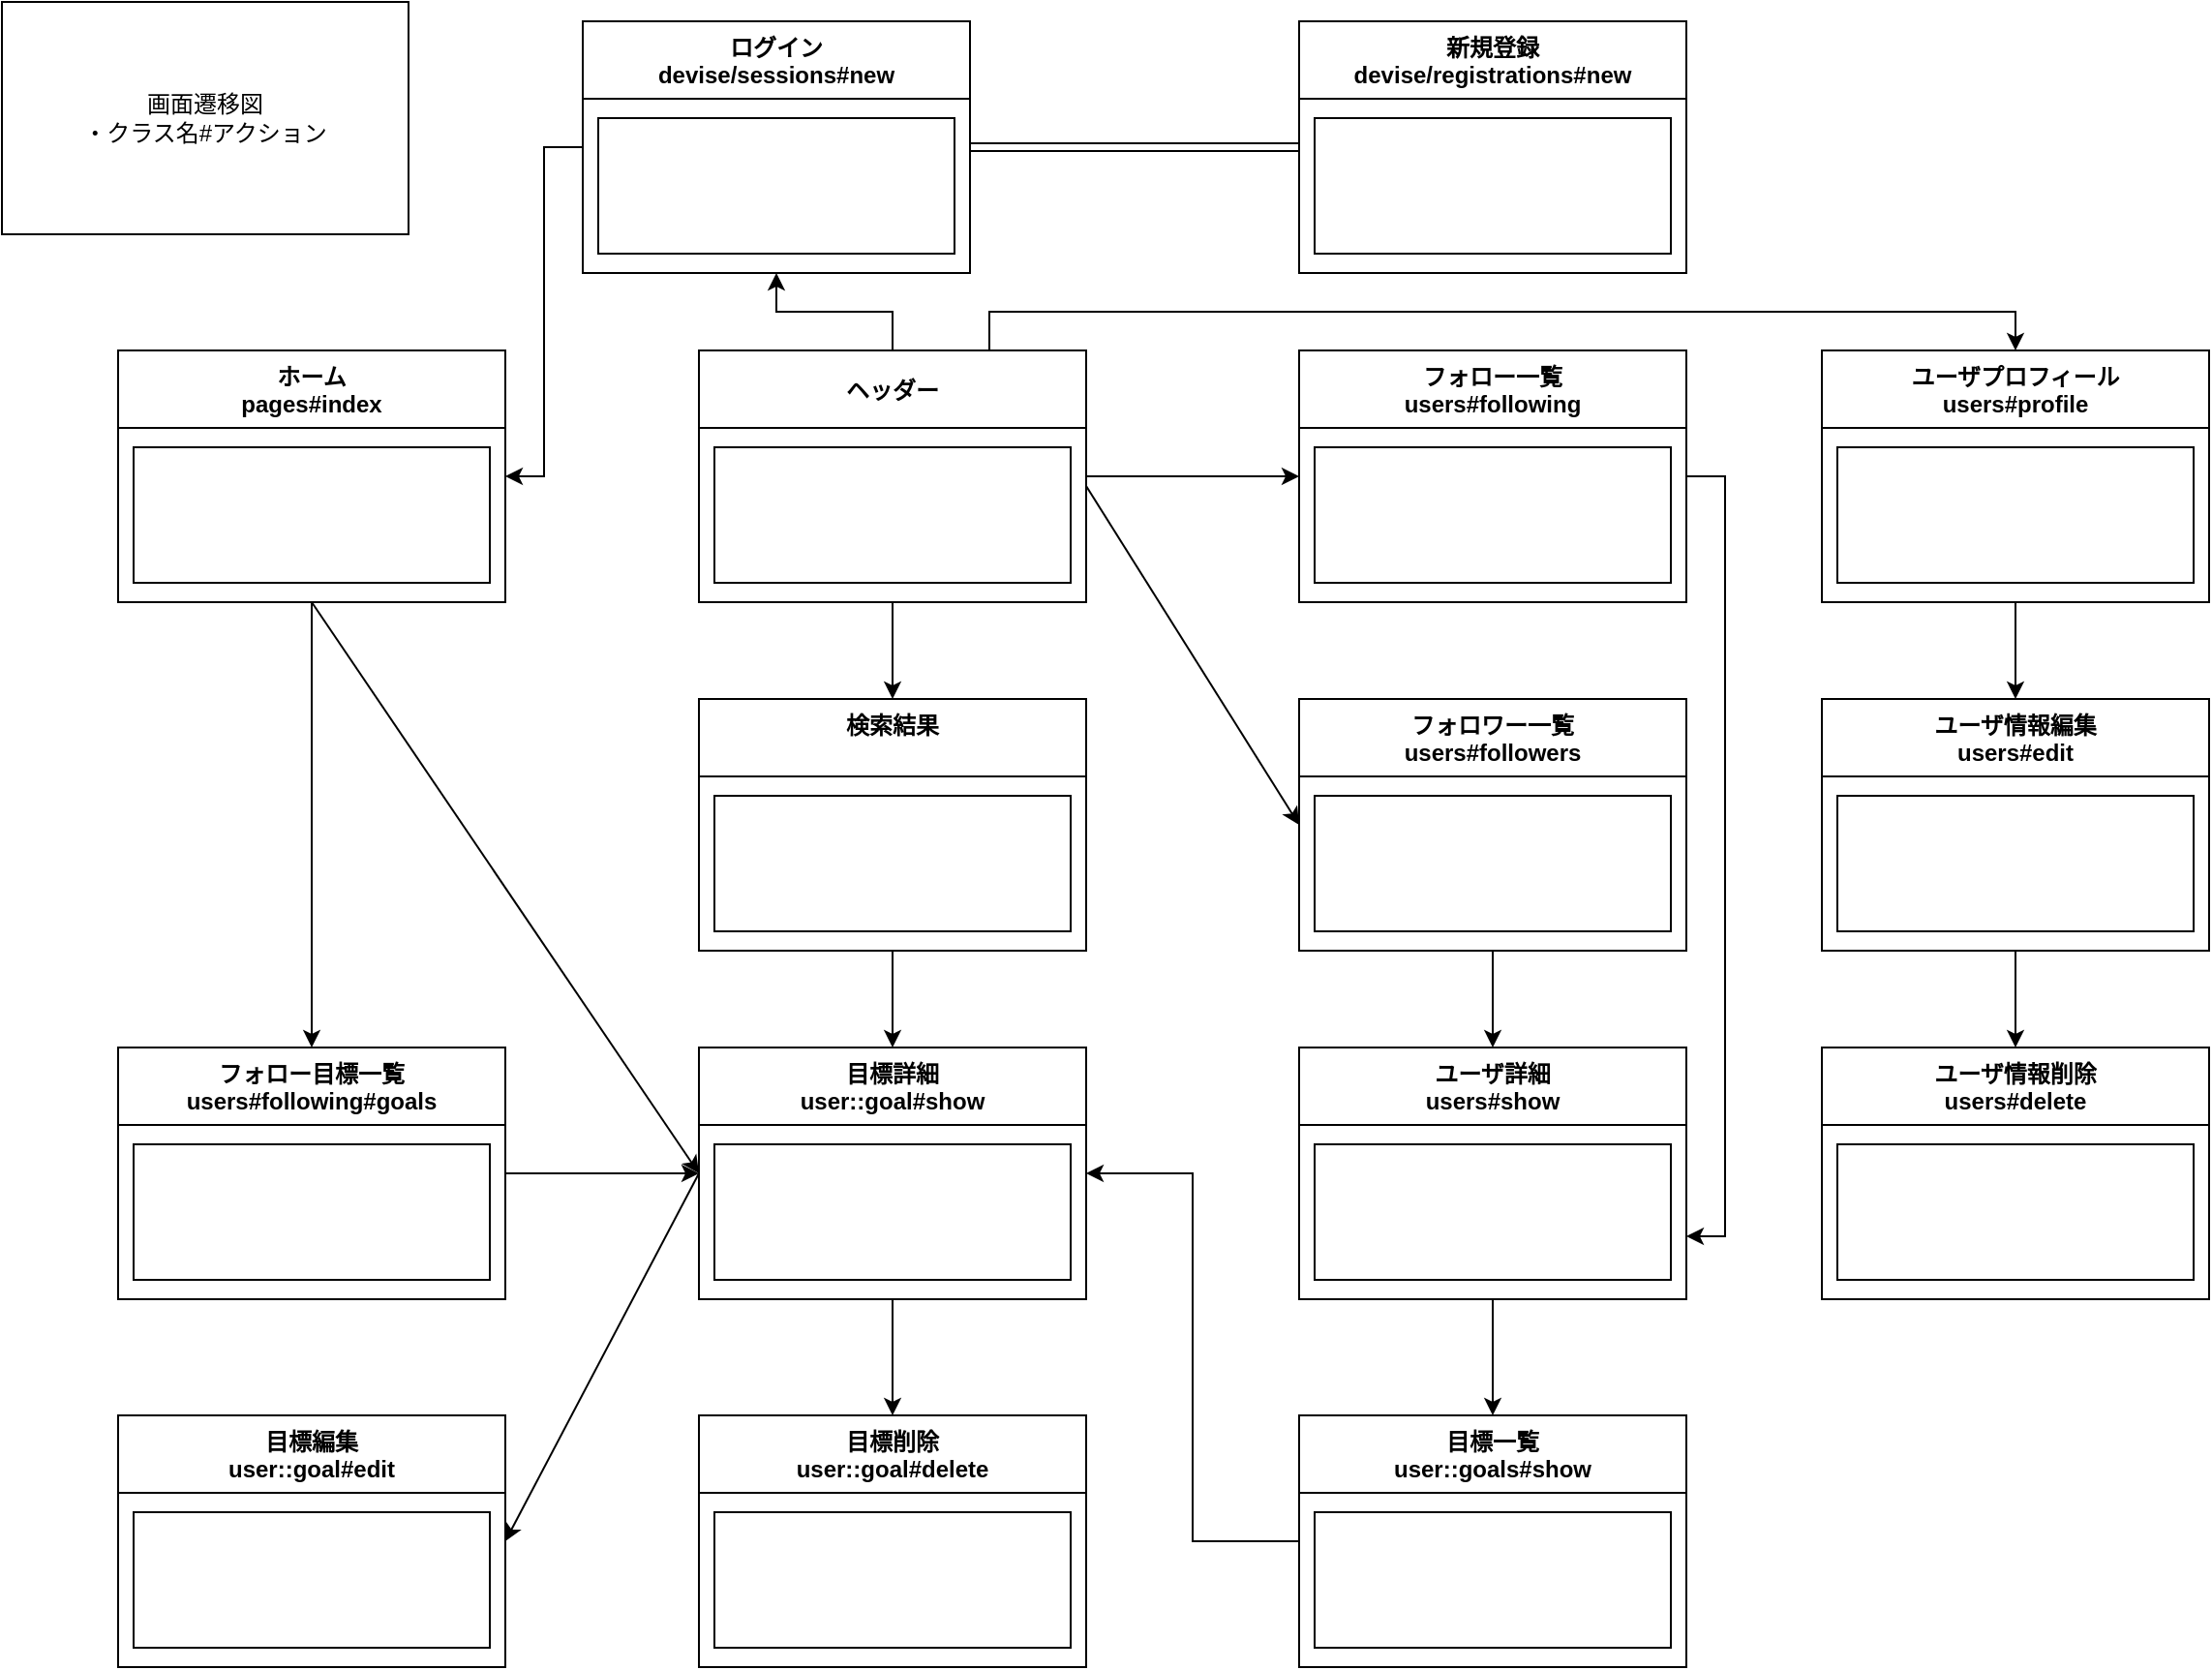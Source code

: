 <mxfile>
    <diagram id="ZXaVzujhHI_-kFt21VER" name="ページ1">
        <mxGraphModel dx="1096" dy="871" grid="1" gridSize="10" guides="1" tooltips="1" connect="1" arrows="1" fold="1" page="1" pageScale="1" pageWidth="1654" pageHeight="1169" math="0" shadow="0">
            <root>
                <mxCell id="0"/>
                <mxCell id="1" parent="0"/>
                <mxCell id="68" value="" style="edgeStyle=orthogonalEdgeStyle;rounded=0;orthogonalLoop=1;jettySize=auto;html=1;entryX=1;entryY=0.5;entryDx=0;entryDy=0;" edge="1" parent="1" source="38" target="45">
                    <mxGeometry relative="1" as="geometry"/>
                </mxCell>
                <mxCell id="69" value="" style="edgeStyle=orthogonalEdgeStyle;rounded=0;orthogonalLoop=1;jettySize=auto;html=1;entryX=1;entryY=0.5;entryDx=0;entryDy=0;exitX=0;exitY=0.5;exitDx=0;exitDy=0;shape=link;" edge="1" parent="1" source="42" target="38">
                    <mxGeometry relative="1" as="geometry">
                        <mxPoint x="590" y="105" as="sourcePoint"/>
                    </mxGeometry>
                </mxCell>
                <mxCell id="38" value="ログイン&#10;devise/sessions#new" style="swimlane;direction=east;startSize=40;" parent="1" vertex="1">
                    <mxGeometry x="310" y="20" width="200" height="130" as="geometry">
                        <mxRectangle x="300" y="190" width="90" height="23" as="alternateBounds"/>
                    </mxGeometry>
                </mxCell>
                <mxCell id="41" value="" style="whiteSpace=wrap;html=1;direction=west;" parent="38" vertex="1">
                    <mxGeometry x="8" y="50" width="184" height="70" as="geometry"/>
                </mxCell>
                <mxCell id="42" value="新規登録&#10;devise/registrations#new" style="swimlane;direction=east;startSize=40;" parent="1" vertex="1">
                    <mxGeometry x="680" y="20" width="200" height="130" as="geometry">
                        <mxRectangle x="300" y="190" width="90" height="23" as="alternateBounds"/>
                    </mxGeometry>
                </mxCell>
                <mxCell id="43" value="" style="whiteSpace=wrap;html=1;direction=west;" parent="42" vertex="1">
                    <mxGeometry x="8" y="50" width="184" height="70" as="geometry"/>
                </mxCell>
                <mxCell id="45" value="ホーム&#10;pages#index" style="swimlane;direction=east;startSize=40;" parent="1" vertex="1">
                    <mxGeometry x="70" y="190" width="200" height="130" as="geometry">
                        <mxRectangle x="300" y="190" width="90" height="23" as="alternateBounds"/>
                    </mxGeometry>
                </mxCell>
                <mxCell id="46" value="" style="whiteSpace=wrap;html=1;direction=west;" parent="45" vertex="1">
                    <mxGeometry x="8" y="50" width="184" height="70" as="geometry"/>
                </mxCell>
                <mxCell id="47" value="ヘッダー" style="swimlane;direction=east;startSize=40;" parent="1" vertex="1">
                    <mxGeometry x="370" y="190" width="200" height="130" as="geometry">
                        <mxRectangle x="300" y="190" width="90" height="23" as="alternateBounds"/>
                    </mxGeometry>
                </mxCell>
                <mxCell id="48" value="" style="whiteSpace=wrap;html=1;direction=west;" parent="47" vertex="1">
                    <mxGeometry x="8" y="50" width="184" height="70" as="geometry"/>
                </mxCell>
                <mxCell id="50" value="フォロー一覧&#10;users#following" style="swimlane;direction=east;startSize=40;" parent="1" vertex="1">
                    <mxGeometry x="680" y="190" width="200" height="130" as="geometry">
                        <mxRectangle x="300" y="190" width="90" height="23" as="alternateBounds"/>
                    </mxGeometry>
                </mxCell>
                <mxCell id="51" value="" style="whiteSpace=wrap;html=1;direction=west;" parent="50" vertex="1">
                    <mxGeometry x="8" y="50" width="184" height="70" as="geometry"/>
                </mxCell>
                <mxCell id="52" value="フォロワー一覧&#10;users#followers" style="swimlane;direction=east;startSize=40;" parent="1" vertex="1">
                    <mxGeometry x="680" y="370" width="200" height="130" as="geometry">
                        <mxRectangle x="300" y="190" width="90" height="23" as="alternateBounds"/>
                    </mxGeometry>
                </mxCell>
                <mxCell id="53" value="" style="whiteSpace=wrap;html=1;direction=west;" parent="52" vertex="1">
                    <mxGeometry x="8" y="50" width="184" height="70" as="geometry"/>
                </mxCell>
                <mxCell id="56" value="検索結果&#10;" style="swimlane;direction=east;startSize=40;" parent="1" vertex="1">
                    <mxGeometry x="370" y="370" width="200" height="130" as="geometry">
                        <mxRectangle x="300" y="190" width="90" height="23" as="alternateBounds"/>
                    </mxGeometry>
                </mxCell>
                <mxCell id="57" value="" style="whiteSpace=wrap;html=1;direction=west;" parent="56" vertex="1">
                    <mxGeometry x="8" y="50" width="184" height="70" as="geometry"/>
                </mxCell>
                <mxCell id="58" value="目標詳細&#10;user::goal#show" style="swimlane;direction=east;startSize=40;" parent="1" vertex="1">
                    <mxGeometry x="370" y="550" width="200" height="130" as="geometry">
                        <mxRectangle x="300" y="190" width="90" height="23" as="alternateBounds"/>
                    </mxGeometry>
                </mxCell>
                <mxCell id="59" value="" style="whiteSpace=wrap;html=1;direction=west;" parent="58" vertex="1">
                    <mxGeometry x="8" y="50" width="184" height="70" as="geometry"/>
                </mxCell>
                <mxCell id="60" value="画面遷移図&lt;br&gt;・クラス名#アクション&lt;br&gt;" style="rounded=0;whiteSpace=wrap;html=1;" vertex="1" parent="1">
                    <mxGeometry x="10" y="10" width="210" height="120" as="geometry"/>
                </mxCell>
                <mxCell id="83" value="" style="edgeStyle=none;rounded=0;orthogonalLoop=1;jettySize=auto;html=1;entryX=1;entryY=0.5;entryDx=0;entryDy=0;exitX=0;exitY=0.5;exitDx=0;exitDy=0;" edge="1" parent="1" source="58" target="61">
                    <mxGeometry relative="1" as="geometry"/>
                </mxCell>
                <mxCell id="61" value="目標編集&#10;user::goal#edit" style="swimlane;direction=east;startSize=40;" vertex="1" parent="1">
                    <mxGeometry x="70" y="740" width="200" height="130" as="geometry">
                        <mxRectangle x="300" y="190" width="90" height="23" as="alternateBounds"/>
                    </mxGeometry>
                </mxCell>
                <mxCell id="62" value="" style="whiteSpace=wrap;html=1;direction=west;" vertex="1" parent="61">
                    <mxGeometry x="8" y="50" width="184" height="70" as="geometry"/>
                </mxCell>
                <mxCell id="63" value="目標削除&#10;user::goal#delete" style="swimlane;direction=east;startSize=40;" vertex="1" parent="1">
                    <mxGeometry x="370" y="740" width="200" height="130" as="geometry">
                        <mxRectangle x="300" y="190" width="90" height="23" as="alternateBounds"/>
                    </mxGeometry>
                </mxCell>
                <mxCell id="64" value="" style="whiteSpace=wrap;html=1;direction=west;" vertex="1" parent="63">
                    <mxGeometry x="8" y="50" width="184" height="70" as="geometry"/>
                </mxCell>
                <mxCell id="70" value="" style="edgeStyle=orthogonalEdgeStyle;rounded=0;orthogonalLoop=1;jettySize=auto;html=1;entryX=0.5;entryY=1;entryDx=0;entryDy=0;exitX=0.5;exitY=0;exitDx=0;exitDy=0;" edge="1" parent="1" source="47" target="38">
                    <mxGeometry relative="1" as="geometry">
                        <mxPoint x="390" y="280" as="sourcePoint"/>
                        <mxPoint x="550.0" y="210" as="targetPoint"/>
                    </mxGeometry>
                </mxCell>
                <mxCell id="84" value="ユーザ詳細&#10;users#show" style="swimlane;direction=east;startSize=40;" vertex="1" parent="1">
                    <mxGeometry x="680" y="550" width="200" height="130" as="geometry">
                        <mxRectangle x="300" y="190" width="90" height="23" as="alternateBounds"/>
                    </mxGeometry>
                </mxCell>
                <mxCell id="85" value="" style="whiteSpace=wrap;html=1;direction=west;" vertex="1" parent="84">
                    <mxGeometry x="8" y="50" width="184" height="70" as="geometry"/>
                </mxCell>
                <mxCell id="89" value="" style="edgeStyle=none;rounded=0;orthogonalLoop=1;jettySize=auto;html=1;entryX=0.5;entryY=0;entryDx=0;entryDy=0;exitX=0.5;exitY=1;exitDx=0;exitDy=0;" edge="1" parent="1" source="47" target="56">
                    <mxGeometry relative="1" as="geometry"/>
                </mxCell>
                <mxCell id="90" value="" style="edgeStyle=none;rounded=0;orthogonalLoop=1;jettySize=auto;html=1;entryX=0.5;entryY=0;entryDx=0;entryDy=0;exitX=0.5;exitY=1;exitDx=0;exitDy=0;" edge="1" parent="1" source="56" target="58">
                    <mxGeometry relative="1" as="geometry">
                        <mxPoint x="310.0" y="410" as="sourcePoint"/>
                        <mxPoint x="310.0" y="460" as="targetPoint"/>
                    </mxGeometry>
                </mxCell>
                <mxCell id="91" value="" style="edgeStyle=none;rounded=0;orthogonalLoop=1;jettySize=auto;html=1;entryX=0;entryY=0.5;entryDx=0;entryDy=0;exitX=0.5;exitY=1;exitDx=0;exitDy=0;" edge="1" parent="1" source="45" target="58">
                    <mxGeometry relative="1" as="geometry">
                        <mxPoint x="380.0" y="445" as="sourcePoint"/>
                        <mxPoint x="280" y="445" as="targetPoint"/>
                    </mxGeometry>
                </mxCell>
                <mxCell id="93" value="" style="edgeStyle=none;rounded=0;orthogonalLoop=1;jettySize=auto;html=1;entryX=0.5;entryY=0;entryDx=0;entryDy=0;exitX=0.5;exitY=1;exitDx=0;exitDy=0;" edge="1" parent="1" source="45" target="105">
                    <mxGeometry relative="1" as="geometry">
                        <mxPoint x="180" y="330" as="sourcePoint"/>
                        <mxPoint x="380.0" y="625.0" as="targetPoint"/>
                    </mxGeometry>
                </mxCell>
                <mxCell id="94" value="" style="edgeStyle=none;rounded=0;orthogonalLoop=1;jettySize=auto;html=1;entryX=0;entryY=0.5;entryDx=0;entryDy=0;exitX=1;exitY=0.5;exitDx=0;exitDy=0;" edge="1" parent="1" target="58">
                    <mxGeometry relative="1" as="geometry">
                        <mxPoint x="270" y="615.0" as="sourcePoint"/>
                        <mxPoint x="180" y="560" as="targetPoint"/>
                    </mxGeometry>
                </mxCell>
                <mxCell id="96" value="" style="edgeStyle=none;rounded=0;orthogonalLoop=1;jettySize=auto;html=1;entryX=0.5;entryY=0;entryDx=0;entryDy=0;exitX=0.5;exitY=1;exitDx=0;exitDy=0;" edge="1" parent="1" source="58" target="63">
                    <mxGeometry relative="1" as="geometry">
                        <mxPoint x="160" y="680" as="sourcePoint"/>
                        <mxPoint x="380.0" y="815.0" as="targetPoint"/>
                    </mxGeometry>
                </mxCell>
                <mxCell id="97" value="" style="edgeStyle=none;rounded=0;orthogonalLoop=1;jettySize=auto;html=1;entryX=0;entryY=0.5;entryDx=0;entryDy=0;exitX=1;exitY=0.5;exitDx=0;exitDy=0;" edge="1" parent="1" source="47" target="50">
                    <mxGeometry relative="1" as="geometry">
                        <mxPoint x="480.0" y="330" as="sourcePoint"/>
                        <mxPoint x="480.0" y="380" as="targetPoint"/>
                    </mxGeometry>
                </mxCell>
                <mxCell id="98" value="" style="edgeStyle=none;rounded=0;orthogonalLoop=1;jettySize=auto;html=1;entryX=0;entryY=0.5;entryDx=0;entryDy=0;" edge="1" parent="1" target="52">
                    <mxGeometry relative="1" as="geometry">
                        <mxPoint x="570" y="260" as="sourcePoint"/>
                        <mxPoint x="690.0" y="265" as="targetPoint"/>
                    </mxGeometry>
                </mxCell>
                <mxCell id="99" value="" style="edgeStyle=none;rounded=0;orthogonalLoop=1;jettySize=auto;html=1;entryX=0.5;entryY=0;entryDx=0;entryDy=0;exitX=0.5;exitY=1;exitDx=0;exitDy=0;" edge="1" parent="1" source="52" target="84">
                    <mxGeometry relative="1" as="geometry">
                        <mxPoint x="790" y="500" as="sourcePoint"/>
                        <mxPoint x="690.0" y="445" as="targetPoint"/>
                    </mxGeometry>
                </mxCell>
                <mxCell id="104" value="" style="edgeStyle=orthogonalEdgeStyle;rounded=0;orthogonalLoop=1;jettySize=auto;html=1;entryX=1;entryY=0.75;entryDx=0;entryDy=0;exitX=1;exitY=0.5;exitDx=0;exitDy=0;" edge="1" parent="1" source="50" target="84">
                    <mxGeometry relative="1" as="geometry">
                        <mxPoint x="1030" y="310.0" as="sourcePoint"/>
                        <mxPoint x="990" y="480" as="targetPoint"/>
                    </mxGeometry>
                </mxCell>
                <mxCell id="105" value="フォロー目標一覧&#10;users#following#goals" style="swimlane;direction=east;startSize=40;" vertex="1" parent="1">
                    <mxGeometry x="70" y="550" width="200" height="130" as="geometry">
                        <mxRectangle x="300" y="190" width="90" height="23" as="alternateBounds"/>
                    </mxGeometry>
                </mxCell>
                <mxCell id="106" value="" style="whiteSpace=wrap;html=1;direction=west;" vertex="1" parent="105">
                    <mxGeometry x="8" y="50" width="184" height="70" as="geometry"/>
                </mxCell>
                <mxCell id="107" value="目標一覧&#10;user::goals#show" style="swimlane;direction=east;startSize=40;" vertex="1" parent="1">
                    <mxGeometry x="680" y="740" width="200" height="130" as="geometry">
                        <mxRectangle x="300" y="190" width="90" height="23" as="alternateBounds"/>
                    </mxGeometry>
                </mxCell>
                <mxCell id="108" value="" style="whiteSpace=wrap;html=1;direction=west;" vertex="1" parent="107">
                    <mxGeometry x="8" y="50" width="184" height="70" as="geometry"/>
                </mxCell>
                <mxCell id="109" value="" style="edgeStyle=none;rounded=0;orthogonalLoop=1;jettySize=auto;html=1;entryX=0.5;entryY=0;entryDx=0;entryDy=0;exitX=0.5;exitY=1;exitDx=0;exitDy=0;entryPerimeter=0;" edge="1" parent="1" source="84" target="107">
                    <mxGeometry relative="1" as="geometry">
                        <mxPoint x="790.0" y="510" as="sourcePoint"/>
                        <mxPoint x="790.0" y="560" as="targetPoint"/>
                    </mxGeometry>
                </mxCell>
                <mxCell id="110" value="ユーザプロフィール&#10;users#profile" style="swimlane;direction=east;startSize=40;" vertex="1" parent="1">
                    <mxGeometry x="950" y="190" width="200" height="130" as="geometry">
                        <mxRectangle x="300" y="190" width="90" height="23" as="alternateBounds"/>
                    </mxGeometry>
                </mxCell>
                <mxCell id="111" value="" style="whiteSpace=wrap;html=1;direction=west;" vertex="1" parent="110">
                    <mxGeometry x="8" y="50" width="184" height="70" as="geometry"/>
                </mxCell>
                <mxCell id="112" value="" style="edgeStyle=orthogonalEdgeStyle;rounded=0;orthogonalLoop=1;jettySize=auto;html=1;entryX=0.5;entryY=0;entryDx=0;entryDy=0;exitX=0.75;exitY=0;exitDx=0;exitDy=0;" edge="1" parent="1" source="47" target="110">
                    <mxGeometry relative="1" as="geometry">
                        <mxPoint x="890.0" y="265" as="sourcePoint"/>
                        <mxPoint x="890.0" y="657.5" as="targetPoint"/>
                        <Array as="points">
                            <mxPoint x="520" y="170"/>
                            <mxPoint x="1050" y="170"/>
                        </Array>
                    </mxGeometry>
                </mxCell>
                <mxCell id="113" value="ユーザ情報編集&#10;users#edit" style="swimlane;direction=east;startSize=40;" vertex="1" parent="1">
                    <mxGeometry x="950" y="370" width="200" height="130" as="geometry">
                        <mxRectangle x="300" y="190" width="90" height="23" as="alternateBounds"/>
                    </mxGeometry>
                </mxCell>
                <mxCell id="114" value="" style="whiteSpace=wrap;html=1;direction=west;" vertex="1" parent="113">
                    <mxGeometry x="8" y="50" width="184" height="70" as="geometry"/>
                </mxCell>
                <mxCell id="115" value="" style="edgeStyle=none;rounded=0;orthogonalLoop=1;jettySize=auto;html=1;entryX=0.5;entryY=0;entryDx=0;entryDy=0;exitX=0.5;exitY=1;exitDx=0;exitDy=0;" edge="1" parent="1" source="110" target="113">
                    <mxGeometry relative="1" as="geometry">
                        <mxPoint x="580.0" y="265" as="sourcePoint"/>
                        <mxPoint x="690.0" y="265" as="targetPoint"/>
                    </mxGeometry>
                </mxCell>
                <mxCell id="116" value="ユーザ情報削除&#10;users#delete" style="swimlane;direction=east;startSize=40;" vertex="1" parent="1">
                    <mxGeometry x="950" y="550" width="200" height="130" as="geometry">
                        <mxRectangle x="300" y="190" width="90" height="23" as="alternateBounds"/>
                    </mxGeometry>
                </mxCell>
                <mxCell id="117" value="" style="whiteSpace=wrap;html=1;direction=west;" vertex="1" parent="116">
                    <mxGeometry x="8" y="50" width="184" height="70" as="geometry"/>
                </mxCell>
                <mxCell id="118" value="" style="edgeStyle=none;rounded=0;orthogonalLoop=1;jettySize=auto;html=1;entryX=0.5;entryY=0;entryDx=0;entryDy=0;exitX=0.5;exitY=1;exitDx=0;exitDy=0;" edge="1" parent="1" source="113" target="116">
                    <mxGeometry relative="1" as="geometry">
                        <mxPoint x="1060" y="330" as="sourcePoint"/>
                        <mxPoint x="1060" y="380" as="targetPoint"/>
                    </mxGeometry>
                </mxCell>
                <mxCell id="119" value="" style="edgeStyle=orthogonalEdgeStyle;rounded=0;orthogonalLoop=1;jettySize=auto;html=1;entryX=1;entryY=0.5;entryDx=0;entryDy=0;exitX=0;exitY=0.5;exitDx=0;exitDy=0;" edge="1" parent="1" source="107" target="58">
                    <mxGeometry relative="1" as="geometry">
                        <mxPoint x="480.0" y="200" as="sourcePoint"/>
                        <mxPoint x="420.0" y="160" as="targetPoint"/>
                    </mxGeometry>
                </mxCell>
            </root>
        </mxGraphModel>
    </diagram>
</mxfile>